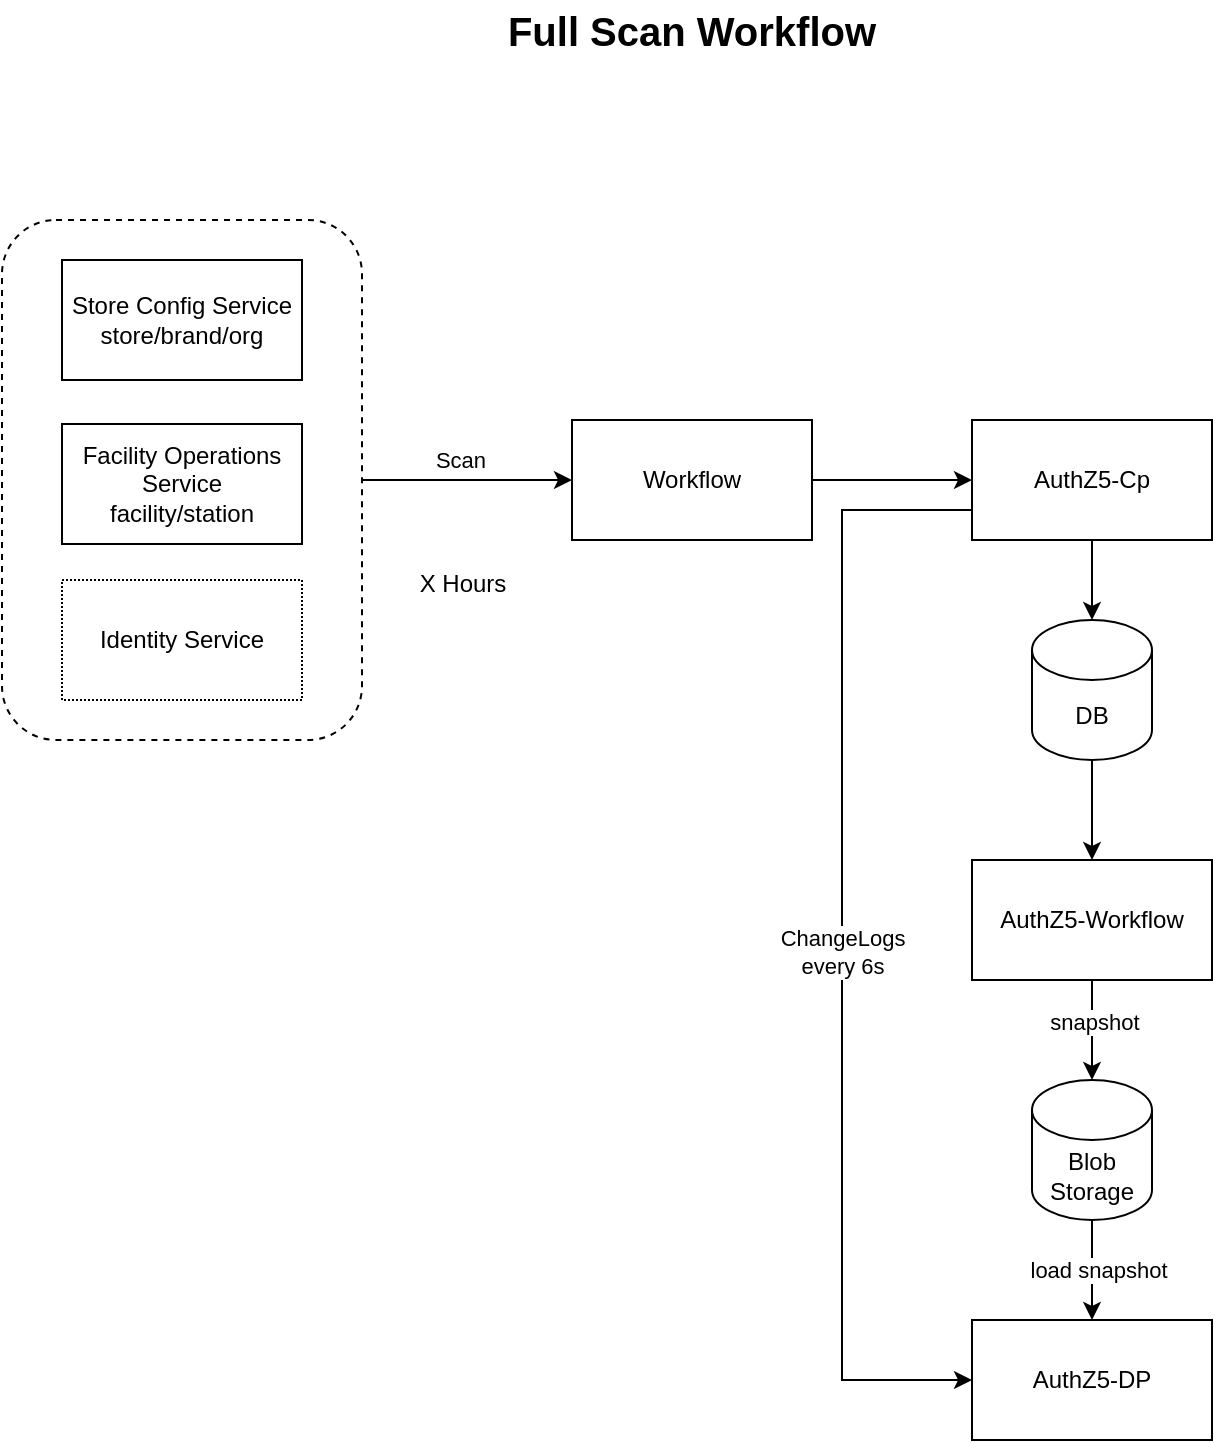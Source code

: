 <mxfile version="22.1.11" type="github">
  <diagram name="Page-1" id="nFEkr7MXQn5QJwcauib3">
    <mxGraphModel dx="592" dy="1044" grid="1" gridSize="10" guides="1" tooltips="1" connect="1" arrows="1" fold="1" page="1" pageScale="1" pageWidth="850" pageHeight="1100" math="0" shadow="0">
      <root>
        <mxCell id="0" />
        <mxCell id="1" parent="0" />
        <mxCell id="Q-IYmzp6fRvz9Zu8DMFd-7" style="edgeStyle=orthogonalEdgeStyle;rounded=0;orthogonalLoop=1;jettySize=auto;html=1;exitX=1;exitY=0.5;exitDx=0;exitDy=0;entryX=0;entryY=0.5;entryDx=0;entryDy=0;" parent="1" source="Q-IYmzp6fRvz9Zu8DMFd-3" target="Q-IYmzp6fRvz9Zu8DMFd-6" edge="1">
          <mxGeometry relative="1" as="geometry" />
        </mxCell>
        <mxCell id="Q-IYmzp6fRvz9Zu8DMFd-8" value="Scan" style="edgeLabel;html=1;align=center;verticalAlign=middle;resizable=0;points=[];" parent="Q-IYmzp6fRvz9Zu8DMFd-7" vertex="1" connectable="0">
          <mxGeometry x="-0.139" y="2" relative="1" as="geometry">
            <mxPoint x="4" y="-8" as="offset" />
          </mxGeometry>
        </mxCell>
        <mxCell id="Q-IYmzp6fRvz9Zu8DMFd-3" value="" style="rounded=1;whiteSpace=wrap;html=1;dashed=1;" parent="1" vertex="1">
          <mxGeometry x="100" y="190" width="180" height="260" as="geometry" />
        </mxCell>
        <mxCell id="Q-IYmzp6fRvz9Zu8DMFd-1" value="Store Config Service&lt;br&gt;store/brand/org" style="rounded=0;whiteSpace=wrap;html=1;" parent="1" vertex="1">
          <mxGeometry x="130" y="210" width="120" height="60" as="geometry" />
        </mxCell>
        <mxCell id="Q-IYmzp6fRvz9Zu8DMFd-2" value="&lt;font style=&quot;font-size: 20px;&quot;&gt;&lt;b&gt;Full Scan Workflow&lt;/b&gt;&lt;/font&gt;" style="text;html=1;strokeColor=none;fillColor=none;align=center;verticalAlign=middle;whiteSpace=wrap;rounded=0;" parent="1" vertex="1">
          <mxGeometry x="350" y="80" width="190" height="30" as="geometry" />
        </mxCell>
        <mxCell id="Q-IYmzp6fRvz9Zu8DMFd-5" value="Identity Service" style="rounded=0;whiteSpace=wrap;html=1;dashed=1;dashPattern=1 1;" parent="1" vertex="1">
          <mxGeometry x="130" y="370" width="120" height="60" as="geometry" />
        </mxCell>
        <mxCell id="ioJeMdqQLY61aajWC5Sn-3" value="" style="edgeStyle=orthogonalEdgeStyle;rounded=0;orthogonalLoop=1;jettySize=auto;html=1;" edge="1" parent="1" source="Q-IYmzp6fRvz9Zu8DMFd-6" target="ioJeMdqQLY61aajWC5Sn-2">
          <mxGeometry relative="1" as="geometry" />
        </mxCell>
        <mxCell id="Q-IYmzp6fRvz9Zu8DMFd-6" value="Workflow" style="rounded=0;whiteSpace=wrap;html=1;" parent="1" vertex="1">
          <mxGeometry x="385" y="290" width="120" height="60" as="geometry" />
        </mxCell>
        <mxCell id="Q-IYmzp6fRvz9Zu8DMFd-10" value="X Hours" style="shape=image;html=1;verticalAlign=top;verticalLabelPosition=bottom;labelBackgroundColor=#ffffff;imageAspect=0;aspect=fixed;image=https://cdn3.iconfinder.com/data/icons/UltimateGnome/128x128/status/gnome-fs-loading-icon.png" parent="1" vertex="1">
          <mxGeometry x="316" y="330" width="28" height="28" as="geometry" />
        </mxCell>
        <mxCell id="ioJeMdqQLY61aajWC5Sn-1" value="Facility Operations Service&lt;br&gt;facility/station" style="rounded=0;whiteSpace=wrap;html=1;" vertex="1" parent="1">
          <mxGeometry x="130" y="292" width="120" height="60" as="geometry" />
        </mxCell>
        <mxCell id="ioJeMdqQLY61aajWC5Sn-14" style="edgeStyle=orthogonalEdgeStyle;rounded=0;orthogonalLoop=1;jettySize=auto;html=1;exitX=0;exitY=0.75;exitDx=0;exitDy=0;entryX=0;entryY=0.5;entryDx=0;entryDy=0;" edge="1" parent="1" source="ioJeMdqQLY61aajWC5Sn-2" target="ioJeMdqQLY61aajWC5Sn-11">
          <mxGeometry relative="1" as="geometry">
            <Array as="points">
              <mxPoint x="520" y="335" />
              <mxPoint x="520" y="770" />
            </Array>
          </mxGeometry>
        </mxCell>
        <mxCell id="ioJeMdqQLY61aajWC5Sn-15" value="ChangeLogs&lt;br&gt;every 6s" style="edgeLabel;html=1;align=center;verticalAlign=middle;resizable=0;points=[];" vertex="1" connectable="0" parent="ioJeMdqQLY61aajWC5Sn-14">
          <mxGeometry x="0.012" relative="1" as="geometry">
            <mxPoint as="offset" />
          </mxGeometry>
        </mxCell>
        <mxCell id="ioJeMdqQLY61aajWC5Sn-2" value="AuthZ5-Cp" style="whiteSpace=wrap;html=1;rounded=0;" vertex="1" parent="1">
          <mxGeometry x="585" y="290" width="120" height="60" as="geometry" />
        </mxCell>
        <mxCell id="ioJeMdqQLY61aajWC5Sn-10" style="edgeStyle=orthogonalEdgeStyle;rounded=0;orthogonalLoop=1;jettySize=auto;html=1;exitX=0.5;exitY=1;exitDx=0;exitDy=0;exitPerimeter=0;entryX=0.5;entryY=0;entryDx=0;entryDy=0;" edge="1" parent="1" source="ioJeMdqQLY61aajWC5Sn-4" target="ioJeMdqQLY61aajWC5Sn-6">
          <mxGeometry relative="1" as="geometry" />
        </mxCell>
        <mxCell id="ioJeMdqQLY61aajWC5Sn-4" value="DB" style="shape=cylinder3;whiteSpace=wrap;html=1;boundedLbl=1;backgroundOutline=1;size=15;" vertex="1" parent="1">
          <mxGeometry x="615" y="390" width="60" height="70" as="geometry" />
        </mxCell>
        <mxCell id="ioJeMdqQLY61aajWC5Sn-5" style="edgeStyle=orthogonalEdgeStyle;rounded=0;orthogonalLoop=1;jettySize=auto;html=1;exitX=0.5;exitY=1;exitDx=0;exitDy=0;entryX=0.5;entryY=0;entryDx=0;entryDy=0;entryPerimeter=0;" edge="1" parent="1" source="ioJeMdqQLY61aajWC5Sn-2" target="ioJeMdqQLY61aajWC5Sn-4">
          <mxGeometry relative="1" as="geometry" />
        </mxCell>
        <mxCell id="ioJeMdqQLY61aajWC5Sn-6" value="AuthZ5-Workflow" style="whiteSpace=wrap;html=1;rounded=0;" vertex="1" parent="1">
          <mxGeometry x="585" y="510" width="120" height="60" as="geometry" />
        </mxCell>
        <mxCell id="ioJeMdqQLY61aajWC5Sn-12" style="edgeStyle=orthogonalEdgeStyle;rounded=0;orthogonalLoop=1;jettySize=auto;html=1;exitX=0.5;exitY=1;exitDx=0;exitDy=0;exitPerimeter=0;" edge="1" parent="1" source="ioJeMdqQLY61aajWC5Sn-7" target="ioJeMdqQLY61aajWC5Sn-11">
          <mxGeometry relative="1" as="geometry" />
        </mxCell>
        <mxCell id="ioJeMdqQLY61aajWC5Sn-13" value="load snapshot" style="edgeLabel;html=1;align=center;verticalAlign=middle;resizable=0;points=[];" vertex="1" connectable="0" parent="ioJeMdqQLY61aajWC5Sn-12">
          <mxGeometry x="-0.016" y="3" relative="1" as="geometry">
            <mxPoint as="offset" />
          </mxGeometry>
        </mxCell>
        <mxCell id="ioJeMdqQLY61aajWC5Sn-7" value="Blob Storage" style="shape=cylinder3;whiteSpace=wrap;html=1;boundedLbl=1;backgroundOutline=1;size=15;" vertex="1" parent="1">
          <mxGeometry x="615" y="620" width="60" height="70" as="geometry" />
        </mxCell>
        <mxCell id="ioJeMdqQLY61aajWC5Sn-8" style="edgeStyle=orthogonalEdgeStyle;rounded=0;orthogonalLoop=1;jettySize=auto;html=1;exitX=0.5;exitY=1;exitDx=0;exitDy=0;entryX=0.5;entryY=0;entryDx=0;entryDy=0;entryPerimeter=0;" edge="1" parent="1" source="ioJeMdqQLY61aajWC5Sn-6" target="ioJeMdqQLY61aajWC5Sn-7">
          <mxGeometry relative="1" as="geometry" />
        </mxCell>
        <mxCell id="ioJeMdqQLY61aajWC5Sn-9" value="snapshot" style="edgeLabel;html=1;align=center;verticalAlign=middle;resizable=0;points=[];" vertex="1" connectable="0" parent="ioJeMdqQLY61aajWC5Sn-8">
          <mxGeometry x="-0.168" y="1" relative="1" as="geometry">
            <mxPoint as="offset" />
          </mxGeometry>
        </mxCell>
        <mxCell id="ioJeMdqQLY61aajWC5Sn-11" value="AuthZ5-DP" style="whiteSpace=wrap;html=1;rounded=0;" vertex="1" parent="1">
          <mxGeometry x="585" y="740" width="120" height="60" as="geometry" />
        </mxCell>
      </root>
    </mxGraphModel>
  </diagram>
</mxfile>
